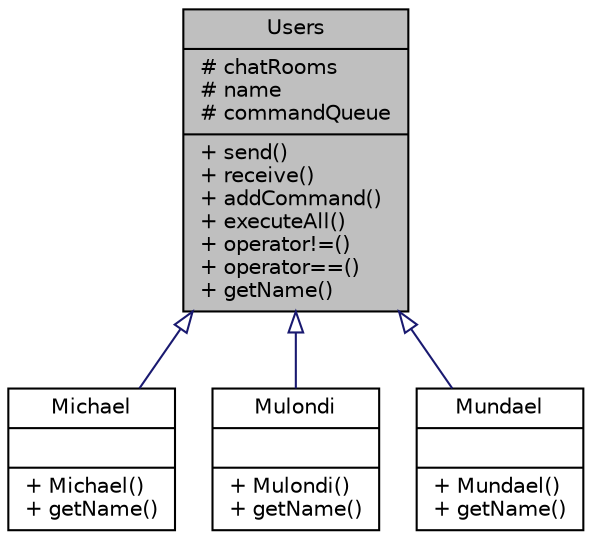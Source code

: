 digraph "Users"
{
 // LATEX_PDF_SIZE
  edge [fontname="Helvetica",fontsize="10",labelfontname="Helvetica",labelfontsize="10"];
  node [fontname="Helvetica",fontsize="10",shape=record];
  Node1 [label="{Users\n|# chatRooms\l# name\l# commandQueue\l|+ send()\l+ receive()\l+ addCommand()\l+ executeAll()\l+ operator!=()\l+ operator==()\l+ getName()\l}",height=0.2,width=0.4,color="black", fillcolor="grey75", style="filled", fontcolor="black",tooltip="Abstract base class representing a user in the chat system."];
  Node1 -> Node2 [dir="back",color="midnightblue",fontsize="10",style="solid",arrowtail="onormal",fontname="Helvetica"];
  Node2 [label="{Michael\n||+ Michael()\l+ getName()\l}",height=0.2,width=0.4,color="black", fillcolor="white", style="filled",URL="$classMichael.html",tooltip="Concrete user class representing Michael user type."];
  Node1 -> Node3 [dir="back",color="midnightblue",fontsize="10",style="solid",arrowtail="onormal",fontname="Helvetica"];
  Node3 [label="{Mulondi\n||+ Mulondi()\l+ getName()\l}",height=0.2,width=0.4,color="black", fillcolor="white", style="filled",URL="$classMulondi.html",tooltip="Concrete user class representing Mulondi user type."];
  Node1 -> Node4 [dir="back",color="midnightblue",fontsize="10",style="solid",arrowtail="onormal",fontname="Helvetica"];
  Node4 [label="{Mundael\n||+ Mundael()\l+ getName()\l}",height=0.2,width=0.4,color="black", fillcolor="white", style="filled",URL="$classMundael.html",tooltip="Concrete user class representing Mundael user type."];
}
